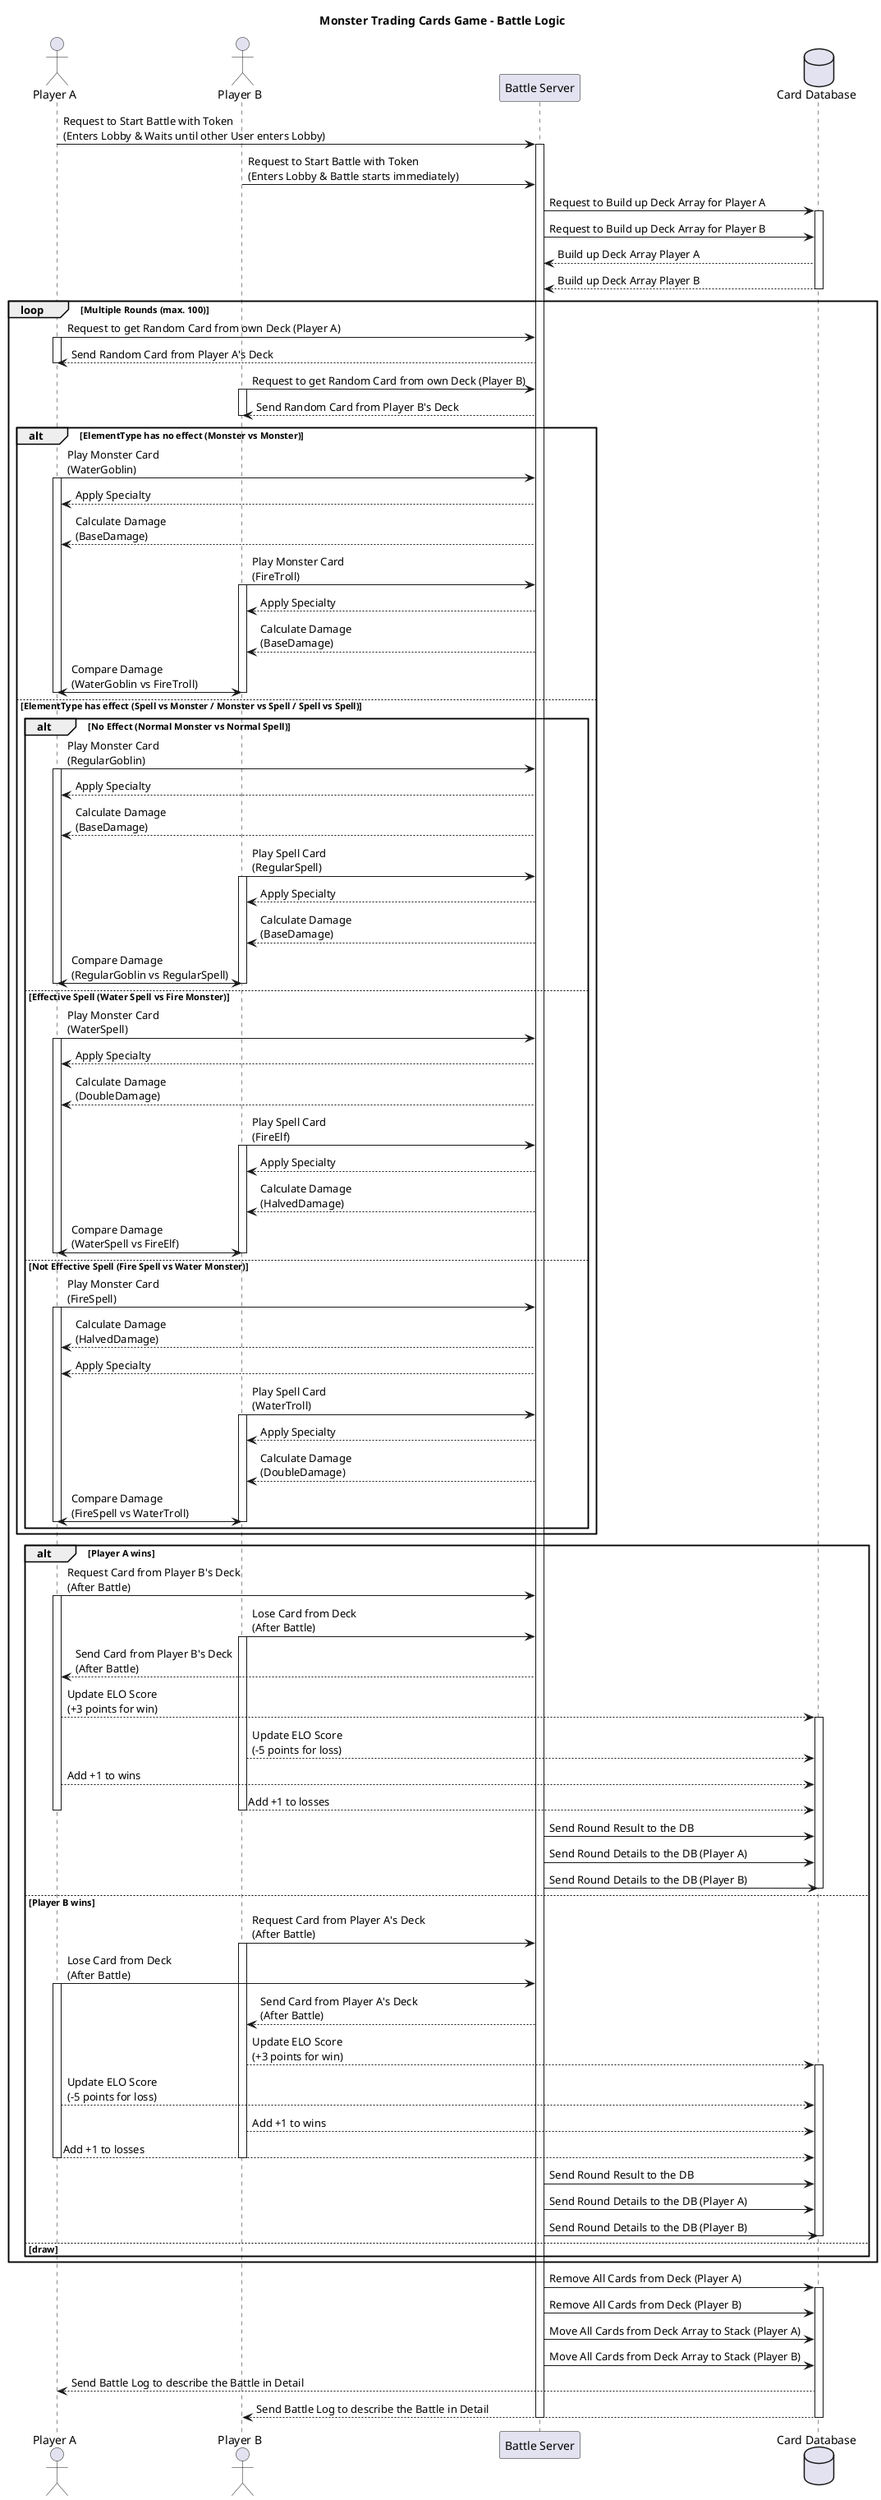 @startuml
'https://plantuml.com/sequence-diagram

'open at https://sequencediagram.org/

title Monster Trading Cards Game - Battle Logic

actor "Player A" as PlayerA
actor "Player B" as PlayerB
participant "Battle Server" as Server
database "Card Database" as Database

PlayerA -> Server: Request to Start Battle with Token\n(Enters Lobby & Waits until other User enters Lobby)
activate Server

PlayerB -> Server: Request to Start Battle with Token\n(Enters Lobby & Battle starts immediately)

Server -> Database: Request to Build up Deck Array for Player A
activate Database
Server -> Database: Request to Build up Deck Array for Player B
Database --> Server: Build up Deck Array Player A
Database --> Server: Build up Deck Array Player B
deactivate Database

loop Multiple Rounds (max. 100)

PlayerA -> Server: Request to get Random Card from own Deck (Player A)
    activate PlayerA
    Server -->PlayerA: Send Random Card from Player A's Deck
    deactivate PlayerA

    PlayerB -> Server: Request to get Random Card from own Deck (Player B)
    activate PlayerB
    Server -->PlayerB: Send Random Card from Player B's Deck
    deactivate PlayerB


alt ElementType has no effect (Monster vs Monster)
PlayerA -> Server: Play Monster Card\n(WaterGoblin)
        activate PlayerA
        Server --> PlayerA: Apply Specialty
        Server --> PlayerA: Calculate Damage\n(BaseDamage)

        PlayerB -> Server: Play Monster Card\n(FireTroll)
        activate PlayerB
        Server --> PlayerB: Apply Specialty
        Server --> PlayerB: Calculate Damage\n(BaseDamage)

        PlayerA <-> PlayerB: Compare Damage\n(WaterGoblin vs FireTroll)

        deactivate PlayerA
        deactivate PlayerB

else ElementType has effect (Spell vs Monster / Monster vs Spell / Spell vs Spell)
alt No Effect (Normal Monster vs Normal Spell)
PlayerA -> Server: Play Monster Card\n(RegularGoblin)
            activate PlayerA
            Server --> PlayerA: Apply Specialty
            Server --> PlayerA: Calculate Damage\n(BaseDamage)

            PlayerB -> Server: Play Spell Card\n(RegularSpell)
            activate PlayerB
            Server --> PlayerB: Apply Specialty
            Server --> PlayerB: Calculate Damage\n(BaseDamage)

            PlayerA <-> PlayerB: Compare Damage\n(RegularGoblin vs RegularSpell)

            deactivate PlayerA
            deactivate PlayerB

else Effective Spell (Water Spell vs Fire Monster)
PlayerA -> Server: Play Monster Card\n(WaterSpell)
            activate PlayerA
            Server --> PlayerA: Apply Specialty
            Server --> PlayerA: Calculate Damage\n(DoubleDamage)

            PlayerB -> Server: Play Spell Card\n(FireElf)
            activate PlayerB
            Server --> PlayerB: Apply Specialty
            Server --> PlayerB: Calculate Damage\n(HalvedDamage)

            PlayerA <-> PlayerB: Compare Damage\n(WaterSpell vs FireElf)

            deactivate PlayerA
            deactivate PlayerB

else Not Effective Spell (Fire Spell vs Water Monster)
PlayerA -> Server: Play Monster Card\n(FireSpell)
            activate PlayerA
            Server --> PlayerA: Calculate Damage\n(HalvedDamage)
            Server --> PlayerA: Apply Specialty

            PlayerB -> Server: Play Spell Card\n(WaterTroll)
            activate PlayerB
            Server --> PlayerB: Apply Specialty
            Server --> PlayerB: Calculate Damage\n(DoubleDamage)

            PlayerA <-> PlayerB: Compare Damage\n(FireSpell vs WaterTroll)

            deactivate PlayerA
            deactivate PlayerB

end
end

alt Player A wins
PlayerA -> Server: Request Card from Player B's Deck\n(After Battle)
        activate PlayerA
        PlayerB -> Server: Lose Card from Deck\n(After Battle)
        activate PlayerB
        Server --> PlayerA: Send Card from Player B's Deck\n(After Battle)
        PlayerA --> Database: Update ELO Score\n(+3 points for win)
        activate Database
        PlayerB --> Database: Update ELO Score\n(-5 points for loss)
        PlayerA --> Database: Add +1 to wins
        PlayerB --> Database: Add +1 to losses
        deactivate PlayerA
        deactivate PlayerB

        Server -> Database: Send Round Result to the DB
        Server -> Database: Send Round Details to the DB (Player A)
        Server -> Database: Send Round Details to the DB (Player B)
        deactivate Database

else Player B wins
PlayerB -> Server: Request Card from Player A's Deck\n(After Battle)
        activate PlayerB
        PlayerA -> Server: Lose Card from Deck\n(After Battle)
        activate PlayerA
        Server --> PlayerB: Send Card from Player A's Deck\n(After Battle)
        PlayerB --> Database: Update ELO Score\n(+3 points for win)
        activate Database
        PlayerA --> Database: Update ELO Score\n(-5 points for loss)
        PlayerB --> Database: Add +1 to wins
        PlayerA --> Database: Add +1 to losses
        deactivate PlayerB
        deactivate PlayerA

        Server -> Database: Send Round Result to the DB
        Server -> Database: Send Round Details to the DB (Player A)
        Server -> Database: Send Round Details to the DB (Player B)
        deactivate Database

else draw
box over PlayerA,PlayerB:No Action

end
end

Server -> Database: Remove All Cards from Deck (Player A)
activate Database
Server -> Database: Remove All Cards from Deck (Player B)
Server -> Database: Move All Cards from Deck Array to Stack (Player A)
Server -> Database: Move All Cards from Deck Array to Stack (Player B)
Database --> PlayerA: Send Battle Log to describe the Battle in Detail
Database --> PlayerB: Send Battle Log to describe the Battle in Detail
deactivate Database
deactivate Server

@enduml